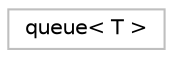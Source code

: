 digraph "Graphical Class Hierarchy"
{
 // LATEX_PDF_SIZE
  edge [fontname="Helvetica",fontsize="10",labelfontname="Helvetica",labelfontsize="10"];
  node [fontname="Helvetica",fontsize="10",shape=record];
  rankdir="LR";
  Node0 [label="queue\< T \>",height=0.2,width=0.4,color="grey75", fillcolor="white", style="filled",tooltip="STL class."];
}
